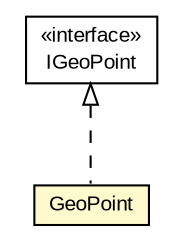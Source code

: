 #!/usr/local/bin/dot
#
# Class diagram 
# Generated by UMLGraph version R5_6-24-gf6e263 (http://www.umlgraph.org/)
#

digraph G {
	edge [fontname="arial",fontsize=10,labelfontname="arial",labelfontsize=10];
	node [fontname="arial",fontsize=10,shape=plaintext];
	nodesep=0.25;
	ranksep=0.5;
	// org.osmdroid.google.wrapper.GeoPoint
	c308 [label=<<table title="org.osmdroid.google.wrapper.GeoPoint" border="0" cellborder="1" cellspacing="0" cellpadding="2" port="p" bgcolor="lemonChiffon" href="./GeoPoint.html">
		<tr><td><table border="0" cellspacing="0" cellpadding="1">
<tr><td align="center" balign="center"> GeoPoint </td></tr>
		</table></td></tr>
		</table>>, URL="./GeoPoint.html", fontname="arial", fontcolor="black", fontsize=10.0];
	//org.osmdroid.google.wrapper.GeoPoint implements org.osmdroid.api.IGeoPoint
	c324:p -> c308:p [dir=back,arrowtail=empty,style=dashed];
	// org.osmdroid.api.IGeoPoint
	c324 [label=<<table title="org.osmdroid.api.IGeoPoint" border="0" cellborder="1" cellspacing="0" cellpadding="2" port="p" href="http://java.sun.com/j2se/1.4.2/docs/api/org/osmdroid/api/IGeoPoint.html">
		<tr><td><table border="0" cellspacing="0" cellpadding="1">
<tr><td align="center" balign="center"> &#171;interface&#187; </td></tr>
<tr><td align="center" balign="center"> IGeoPoint </td></tr>
		</table></td></tr>
		</table>>, URL="http://java.sun.com/j2se/1.4.2/docs/api/org/osmdroid/api/IGeoPoint.html", fontname="arial", fontcolor="black", fontsize=10.0];
}

